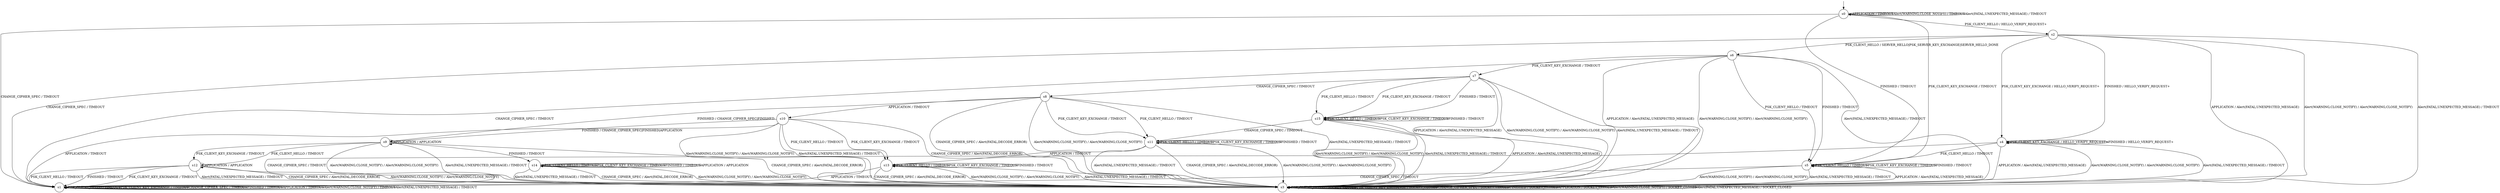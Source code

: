 digraph g {

	s0 [shape="circle" label="s0"];
	s1 [shape="circle" label="s1"];
	s2 [shape="circle" label="s2"];
	s3 [shape="circle" label="s3"];
	s4 [shape="circle" label="s4"];
	s5 [shape="circle" label="s5"];
	s6 [shape="circle" label="s6"];
	s7 [shape="circle" label="s7"];
	s8 [shape="circle" label="s8"];
	s9 [shape="circle" label="s9"];
	s10 [shape="circle" label="s10"];
	s11 [shape="circle" label="s11"];
	s12 [shape="circle" label="s12"];
	s13 [shape="circle" label="s13"];
	s14 [shape="circle" label="s14"];
	s15 [shape="circle" label="s15"];
	s0 -> s2 [label="PSK_CLIENT_HELLO / HELLO_VERIFY_REQUEST+"];
	s0 -> s5 [label="PSK_CLIENT_KEY_EXCHANGE / TIMEOUT"];
	s0 -> s1 [label="CHANGE_CIPHER_SPEC / TIMEOUT"];
	s0 -> s5 [label="FINISHED / TIMEOUT"];
	s0 -> s0 [label="APPLICATION / TIMEOUT"];
	s0 -> s0 [label="Alert(WARNING,CLOSE_NOTIFY) / TIMEOUT"];
	s0 -> s0 [label="Alert(FATAL,UNEXPECTED_MESSAGE) / TIMEOUT"];
	s1 -> s1 [label="PSK_CLIENT_HELLO / TIMEOUT"];
	s1 -> s1 [label="PSK_CLIENT_KEY_EXCHANGE / TIMEOUT"];
	s1 -> s1 [label="CHANGE_CIPHER_SPEC / TIMEOUT"];
	s1 -> s1 [label="FINISHED / TIMEOUT"];
	s1 -> s1 [label="APPLICATION / TIMEOUT"];
	s1 -> s1 [label="Alert(WARNING,CLOSE_NOTIFY) / TIMEOUT"];
	s1 -> s1 [label="Alert(FATAL,UNEXPECTED_MESSAGE) / TIMEOUT"];
	s2 -> s6 [label="PSK_CLIENT_HELLO / SERVER_HELLO|PSK_SERVER_KEY_EXCHANGE|SERVER_HELLO_DONE"];
	s2 -> s4 [label="PSK_CLIENT_KEY_EXCHANGE / HELLO_VERIFY_REQUEST+"];
	s2 -> s1 [label="CHANGE_CIPHER_SPEC / TIMEOUT"];
	s2 -> s4 [label="FINISHED / HELLO_VERIFY_REQUEST+"];
	s2 -> s3 [label="APPLICATION / Alert(FATAL,UNEXPECTED_MESSAGE)"];
	s2 -> s3 [label="Alert(WARNING,CLOSE_NOTIFY) / Alert(WARNING,CLOSE_NOTIFY)"];
	s2 -> s3 [label="Alert(FATAL,UNEXPECTED_MESSAGE) / TIMEOUT"];
	s3 -> s3 [label="PSK_CLIENT_HELLO / SOCKET_CLOSED"];
	s3 -> s3 [label="PSK_CLIENT_KEY_EXCHANGE / SOCKET_CLOSED"];
	s3 -> s3 [label="CHANGE_CIPHER_SPEC / SOCKET_CLOSED"];
	s3 -> s3 [label="FINISHED / SOCKET_CLOSED"];
	s3 -> s3 [label="APPLICATION / SOCKET_CLOSED"];
	s3 -> s3 [label="Alert(WARNING,CLOSE_NOTIFY) / SOCKET_CLOSED"];
	s3 -> s3 [label="Alert(FATAL,UNEXPECTED_MESSAGE) / SOCKET_CLOSED"];
	s4 -> s5 [label="PSK_CLIENT_HELLO / TIMEOUT"];
	s4 -> s4 [label="PSK_CLIENT_KEY_EXCHANGE / HELLO_VERIFY_REQUEST+"];
	s4 -> s1 [label="CHANGE_CIPHER_SPEC / TIMEOUT"];
	s4 -> s4 [label="FINISHED / HELLO_VERIFY_REQUEST+"];
	s4 -> s3 [label="APPLICATION / Alert(FATAL,UNEXPECTED_MESSAGE)"];
	s4 -> s3 [label="Alert(WARNING,CLOSE_NOTIFY) / Alert(WARNING,CLOSE_NOTIFY)"];
	s4 -> s3 [label="Alert(FATAL,UNEXPECTED_MESSAGE) / TIMEOUT"];
	s5 -> s5 [label="PSK_CLIENT_HELLO / TIMEOUT"];
	s5 -> s5 [label="PSK_CLIENT_KEY_EXCHANGE / TIMEOUT"];
	s5 -> s1 [label="CHANGE_CIPHER_SPEC / TIMEOUT"];
	s5 -> s5 [label="FINISHED / TIMEOUT"];
	s5 -> s3 [label="APPLICATION / Alert(FATAL,UNEXPECTED_MESSAGE)"];
	s5 -> s3 [label="Alert(WARNING,CLOSE_NOTIFY) / Alert(WARNING,CLOSE_NOTIFY)"];
	s5 -> s3 [label="Alert(FATAL,UNEXPECTED_MESSAGE) / TIMEOUT"];
	s6 -> s5 [label="PSK_CLIENT_HELLO / TIMEOUT"];
	s6 -> s7 [label="PSK_CLIENT_KEY_EXCHANGE / TIMEOUT"];
	s6 -> s1 [label="CHANGE_CIPHER_SPEC / TIMEOUT"];
	s6 -> s5 [label="FINISHED / TIMEOUT"];
	s6 -> s3 [label="APPLICATION / Alert(FATAL,UNEXPECTED_MESSAGE)"];
	s6 -> s3 [label="Alert(WARNING,CLOSE_NOTIFY) / Alert(WARNING,CLOSE_NOTIFY)"];
	s6 -> s3 [label="Alert(FATAL,UNEXPECTED_MESSAGE) / TIMEOUT"];
	s7 -> s15 [label="PSK_CLIENT_HELLO / TIMEOUT"];
	s7 -> s15 [label="PSK_CLIENT_KEY_EXCHANGE / TIMEOUT"];
	s7 -> s8 [label="CHANGE_CIPHER_SPEC / TIMEOUT"];
	s7 -> s15 [label="FINISHED / TIMEOUT"];
	s7 -> s3 [label="APPLICATION / Alert(FATAL,UNEXPECTED_MESSAGE)"];
	s7 -> s3 [label="Alert(WARNING,CLOSE_NOTIFY) / Alert(WARNING,CLOSE_NOTIFY)"];
	s7 -> s3 [label="Alert(FATAL,UNEXPECTED_MESSAGE) / TIMEOUT"];
	s8 -> s11 [label="PSK_CLIENT_HELLO / TIMEOUT"];
	s8 -> s11 [label="PSK_CLIENT_KEY_EXCHANGE / TIMEOUT"];
	s8 -> s3 [label="CHANGE_CIPHER_SPEC / Alert(FATAL,DECODE_ERROR)"];
	s8 -> s9 [label="FINISHED / CHANGE_CIPHER_SPEC|FINISHED"];
	s8 -> s10 [label="APPLICATION / TIMEOUT"];
	s8 -> s3 [label="Alert(WARNING,CLOSE_NOTIFY) / Alert(WARNING,CLOSE_NOTIFY)"];
	s8 -> s3 [label="Alert(FATAL,UNEXPECTED_MESSAGE) / TIMEOUT"];
	s9 -> s12 [label="PSK_CLIENT_HELLO / TIMEOUT"];
	s9 -> s12 [label="PSK_CLIENT_KEY_EXCHANGE / TIMEOUT"];
	s9 -> s3 [label="CHANGE_CIPHER_SPEC / Alert(FATAL,DECODE_ERROR)"];
	s9 -> s14 [label="FINISHED / TIMEOUT"];
	s9 -> s9 [label="APPLICATION / APPLICATION"];
	s9 -> s3 [label="Alert(WARNING,CLOSE_NOTIFY) / Alert(WARNING,CLOSE_NOTIFY)"];
	s9 -> s3 [label="Alert(FATAL,UNEXPECTED_MESSAGE) / TIMEOUT"];
	s10 -> s13 [label="PSK_CLIENT_HELLO / TIMEOUT"];
	s10 -> s13 [label="PSK_CLIENT_KEY_EXCHANGE / TIMEOUT"];
	s10 -> s3 [label="CHANGE_CIPHER_SPEC / Alert(FATAL,DECODE_ERROR)"];
	s10 -> s9 [label="FINISHED / CHANGE_CIPHER_SPEC|FINISHED|APPLICATION"];
	s10 -> s1 [label="APPLICATION / TIMEOUT"];
	s10 -> s3 [label="Alert(WARNING,CLOSE_NOTIFY) / Alert(WARNING,CLOSE_NOTIFY)"];
	s10 -> s3 [label="Alert(FATAL,UNEXPECTED_MESSAGE) / TIMEOUT"];
	s11 -> s11 [label="PSK_CLIENT_HELLO / TIMEOUT"];
	s11 -> s11 [label="PSK_CLIENT_KEY_EXCHANGE / TIMEOUT"];
	s11 -> s3 [label="CHANGE_CIPHER_SPEC / Alert(FATAL,DECODE_ERROR)"];
	s11 -> s11 [label="FINISHED / TIMEOUT"];
	s11 -> s13 [label="APPLICATION / TIMEOUT"];
	s11 -> s3 [label="Alert(WARNING,CLOSE_NOTIFY) / Alert(WARNING,CLOSE_NOTIFY)"];
	s11 -> s3 [label="Alert(FATAL,UNEXPECTED_MESSAGE) / TIMEOUT"];
	s12 -> s1 [label="PSK_CLIENT_HELLO / TIMEOUT"];
	s12 -> s1 [label="PSK_CLIENT_KEY_EXCHANGE / TIMEOUT"];
	s12 -> s3 [label="CHANGE_CIPHER_SPEC / Alert(FATAL,DECODE_ERROR)"];
	s12 -> s1 [label="FINISHED / TIMEOUT"];
	s12 -> s12 [label="APPLICATION / APPLICATION"];
	s12 -> s3 [label="Alert(WARNING,CLOSE_NOTIFY) / Alert(WARNING,CLOSE_NOTIFY)"];
	s12 -> s3 [label="Alert(FATAL,UNEXPECTED_MESSAGE) / TIMEOUT"];
	s13 -> s13 [label="PSK_CLIENT_HELLO / TIMEOUT"];
	s13 -> s13 [label="PSK_CLIENT_KEY_EXCHANGE / TIMEOUT"];
	s13 -> s3 [label="CHANGE_CIPHER_SPEC / Alert(FATAL,DECODE_ERROR)"];
	s13 -> s13 [label="FINISHED / TIMEOUT"];
	s13 -> s1 [label="APPLICATION / TIMEOUT"];
	s13 -> s3 [label="Alert(WARNING,CLOSE_NOTIFY) / Alert(WARNING,CLOSE_NOTIFY)"];
	s13 -> s3 [label="Alert(FATAL,UNEXPECTED_MESSAGE) / TIMEOUT"];
	s14 -> s14 [label="PSK_CLIENT_HELLO / TIMEOUT"];
	s14 -> s14 [label="PSK_CLIENT_KEY_EXCHANGE / TIMEOUT"];
	s14 -> s3 [label="CHANGE_CIPHER_SPEC / Alert(FATAL,DECODE_ERROR)"];
	s14 -> s14 [label="FINISHED / TIMEOUT"];
	s14 -> s14 [label="APPLICATION / APPLICATION"];
	s14 -> s3 [label="Alert(WARNING,CLOSE_NOTIFY) / Alert(WARNING,CLOSE_NOTIFY)"];
	s14 -> s3 [label="Alert(FATAL,UNEXPECTED_MESSAGE) / TIMEOUT"];
	s15 -> s15 [label="PSK_CLIENT_HELLO / TIMEOUT"];
	s15 -> s15 [label="PSK_CLIENT_KEY_EXCHANGE / TIMEOUT"];
	s15 -> s11 [label="CHANGE_CIPHER_SPEC / TIMEOUT"];
	s15 -> s15 [label="FINISHED / TIMEOUT"];
	s15 -> s3 [label="APPLICATION / Alert(FATAL,UNEXPECTED_MESSAGE)"];
	s15 -> s3 [label="Alert(WARNING,CLOSE_NOTIFY) / Alert(WARNING,CLOSE_NOTIFY)"];
	s15 -> s3 [label="Alert(FATAL,UNEXPECTED_MESSAGE) / TIMEOUT"];

__start0 [label="" shape="none" width="0" height="0"];
__start0 -> s0;

}

